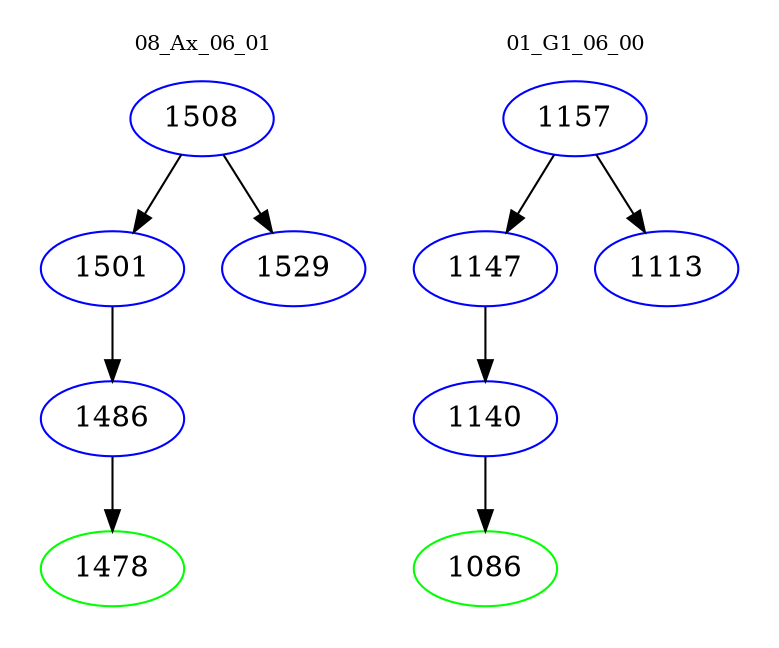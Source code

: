 digraph{
subgraph cluster_0 {
color = white
label = "08_Ax_06_01";
fontsize=10;
T0_1508 [label="1508", color="blue"]
T0_1508 -> T0_1501 [color="black"]
T0_1501 [label="1501", color="blue"]
T0_1501 -> T0_1486 [color="black"]
T0_1486 [label="1486", color="blue"]
T0_1486 -> T0_1478 [color="black"]
T0_1478 [label="1478", color="green"]
T0_1508 -> T0_1529 [color="black"]
T0_1529 [label="1529", color="blue"]
}
subgraph cluster_1 {
color = white
label = "01_G1_06_00";
fontsize=10;
T1_1157 [label="1157", color="blue"]
T1_1157 -> T1_1147 [color="black"]
T1_1147 [label="1147", color="blue"]
T1_1147 -> T1_1140 [color="black"]
T1_1140 [label="1140", color="blue"]
T1_1140 -> T1_1086 [color="black"]
T1_1086 [label="1086", color="green"]
T1_1157 -> T1_1113 [color="black"]
T1_1113 [label="1113", color="blue"]
}
}
